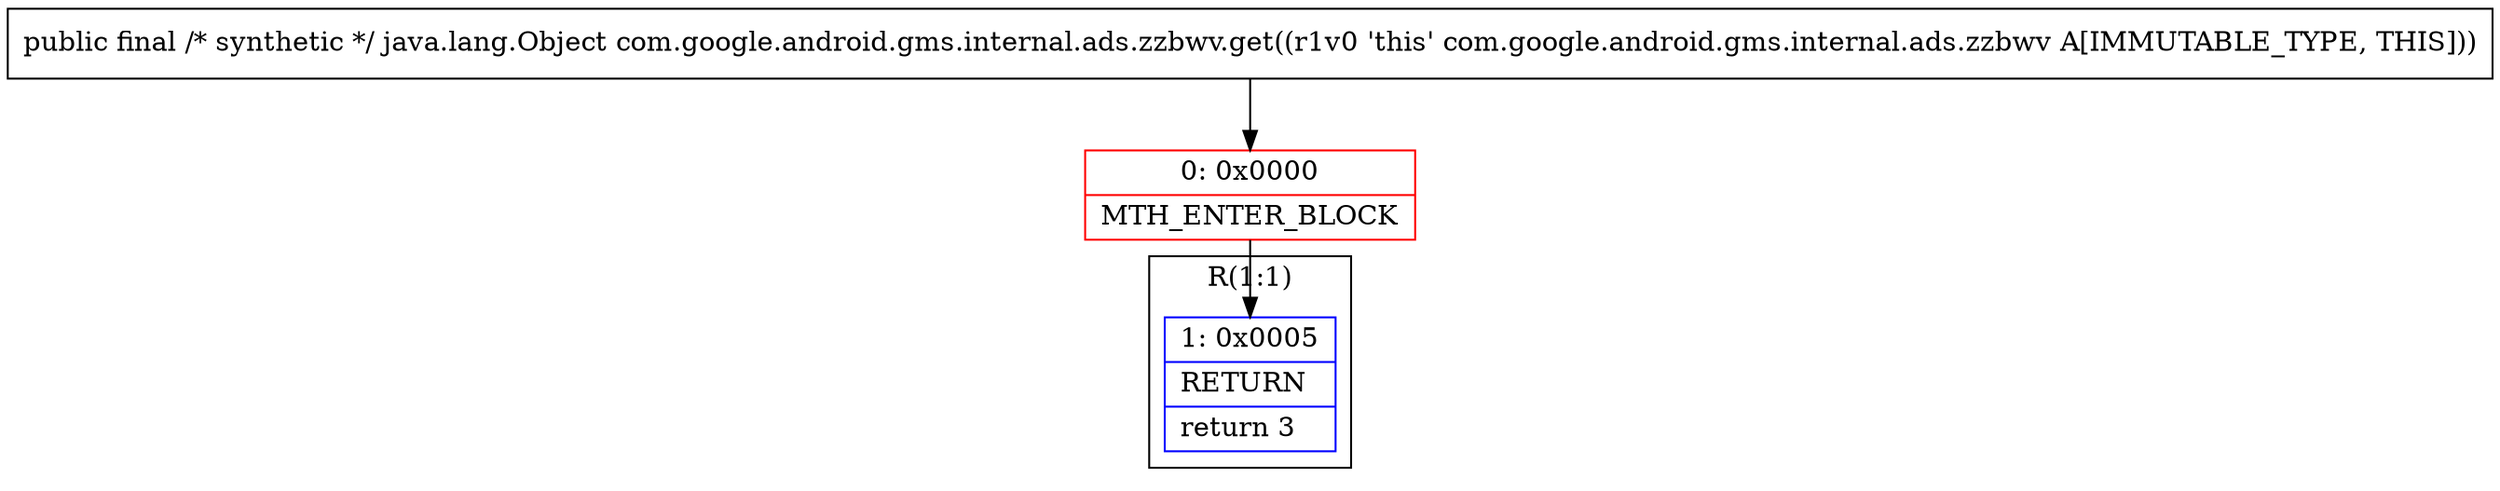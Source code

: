 digraph "CFG forcom.google.android.gms.internal.ads.zzbwv.get()Ljava\/lang\/Object;" {
subgraph cluster_Region_823157515 {
label = "R(1:1)";
node [shape=record,color=blue];
Node_1 [shape=record,label="{1\:\ 0x0005|RETURN\l|return 3\l}"];
}
Node_0 [shape=record,color=red,label="{0\:\ 0x0000|MTH_ENTER_BLOCK\l}"];
MethodNode[shape=record,label="{public final \/* synthetic *\/ java.lang.Object com.google.android.gms.internal.ads.zzbwv.get((r1v0 'this' com.google.android.gms.internal.ads.zzbwv A[IMMUTABLE_TYPE, THIS])) }"];
MethodNode -> Node_0;
Node_0 -> Node_1;
}

